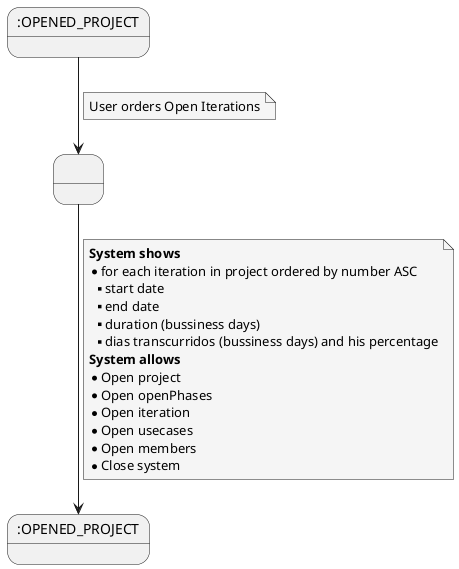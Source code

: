 @startuml
skinparam {
    NoteBackgroundColor #whiteSmoke
}
    state OPENED_PROJECT as ":OPENED_PROJECT"
    state 1 as " "
    state 2 as ":OPENED_PROJECT"

    OPENED_PROJECT --> 1
    note on link
        User orders Open Iterations
    end note

    1 --> 2
    note on link
        <b>System shows</b>
        * for each iteration in project ordered by number ASC
        ** start date
        ** end date
        ** duration (bussiness days)
        ** dias transcurridos (bussiness days) and his percentage
        <b>System allows</b>
        * Open project
        * Open openPhases
        * Open iteration
        * Open usecases
        * Open members
        * Close system
    end note
@enduml

